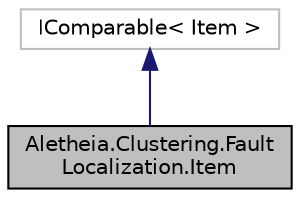 digraph "Aletheia.Clustering.FaultLocalization.Item"
{
  edge [fontname="Helvetica",fontsize="10",labelfontname="Helvetica",labelfontsize="10"];
  node [fontname="Helvetica",fontsize="10",shape=record];
  Node2 [label="Aletheia.Clustering.Fault\lLocalization.Item",height=0.2,width=0.4,color="black", fillcolor="grey75", style="filled", fontcolor="black"];
  Node3 -> Node2 [dir="back",color="midnightblue",fontsize="10",style="solid",fontname="Helvetica"];
  Node3 [label="IComparable\< Item \>",height=0.2,width=0.4,color="grey75", fillcolor="white", style="filled"];
}
